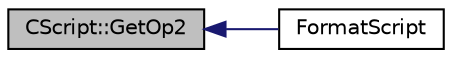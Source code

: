 digraph "CScript::GetOp2"
{
  edge [fontname="Helvetica",fontsize="10",labelfontname="Helvetica",labelfontsize="10"];
  node [fontname="Helvetica",fontsize="10",shape=record];
  rankdir="LR";
  Node896 [label="CScript::GetOp2",height=0.2,width=0.4,color="black", fillcolor="grey75", style="filled", fontcolor="black"];
  Node896 -> Node897 [dir="back",color="midnightblue",fontsize="10",style="solid",fontname="Helvetica"];
  Node897 [label="FormatScript",height=0.2,width=0.4,color="black", fillcolor="white", style="filled",URL="$d5/d2e/core__write_8cpp.html#abeb7405bc4dc9fcf98f3659b2e73d514"];
}
